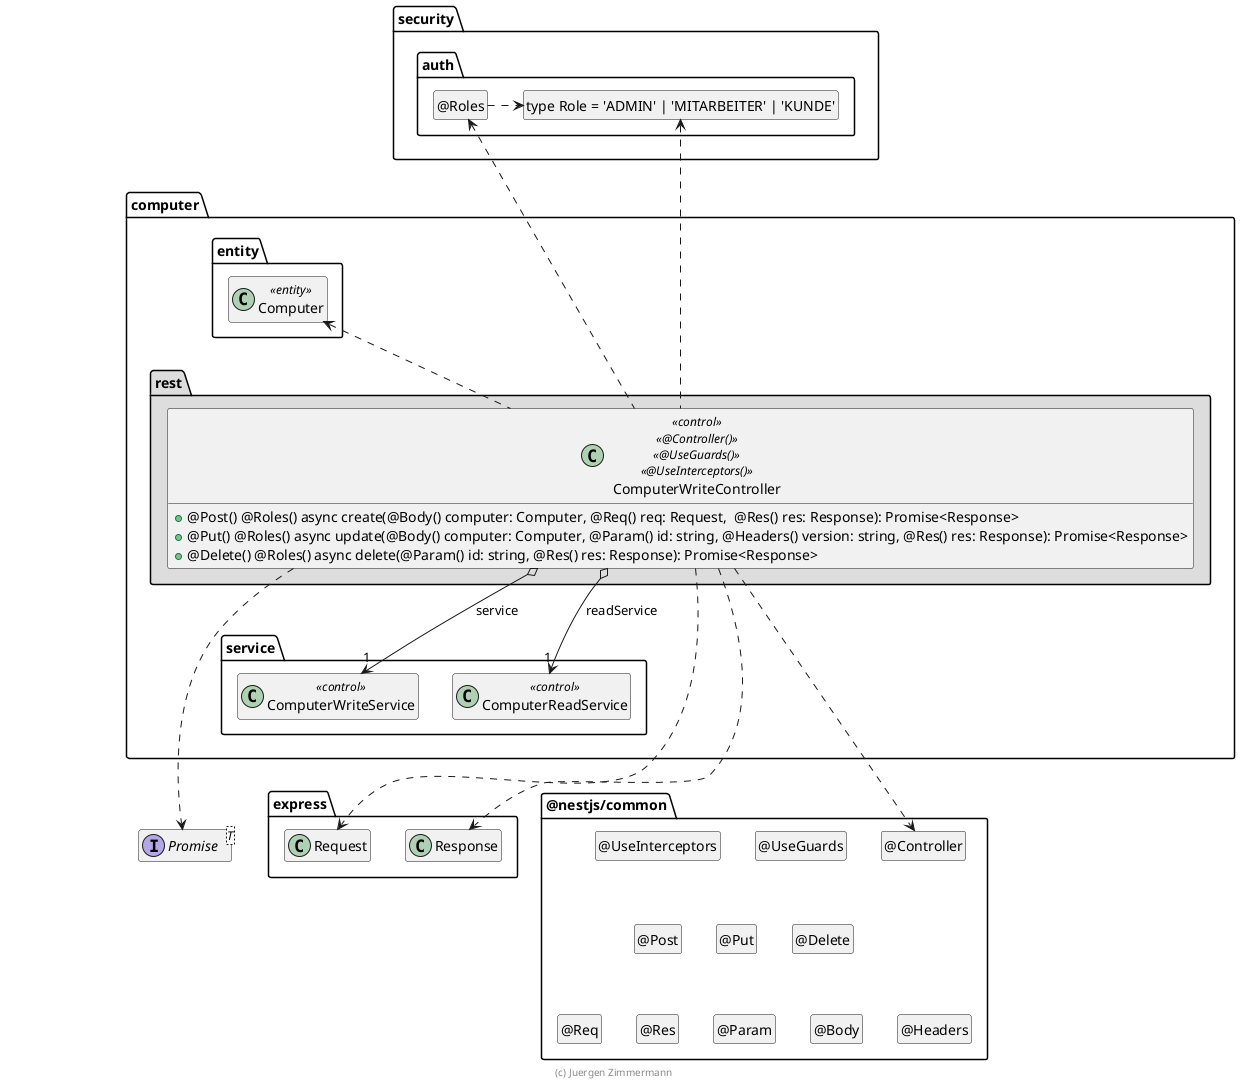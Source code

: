 ' Copyright (C) 2019 - present Juergen Zimmermann, Hochschule Karlsruhe
'
' This program is free software: you can redistribute it and/or modify
' it under the terms of the GNU General Public License as published by
' the Free Software Foundation, either version 3 of the License, or
' (at your option) any later version.
'
' This program is distributed in the hope that it will be useful,
' but WITHOUT ANY WARRANTY; without even the implied warranty of
' MERCHANTABILITY or FITNESS FOR A PARTICULAR PURPOSE.  See the
' GNU General Public License for more details.
'
' You should have received a copy of the GNU General Public License
' along with this program.  If not, see <https://www.gnu.org/licenses/>.

' Preview durch <Alt>d

@startuml Controller-Klasse

interface Promise<T>

package @nestjs/common {
  class "@Controller" as Controller
  hide Controller circle

  class "@UseGuards" as UseGuards
  hide UseGuards circle

  class "@UseInterceptors" as UseInterceptors
  hide UseInterceptors circle

  class "@Post" as Post
  hide Post circle

  class "@Put" as Put
  hide Put circle

  class "@Delete" as Delete
  hide Delete circle

  class "@Req" as Req
  hide Req circle

  class "@Res" as Res
  hide Res circle

  class "@Param" as Param
  hide Param circle

  class "@Body" as Body
  hide Body circle

  class "@Headers" as Headers
  hide Headers circle

  UseInterceptors .[hidden].> Post
  UseInterceptors .[hidden].> Put
  UseInterceptors .[hidden].> Delete

  Post .[hidden].> Req
  Post .[hidden].> Res
  Post .[hidden].> Param
  Post .[hidden].> Body
  Post .[hidden].> Headers
}

package express {
  class Request
  class Response

  Response .right[hidden].> Controller
}

package security.auth {
  class "type Role = 'ADMIN' | 'MITARBEITER' | 'KUNDE'" as Role
  hide Role circle

  class "@Roles" as Roles
  hide Roles circle

  Roles .right.> Role
}

package computer {
  package entity #FFFFFF {
    class Computer <<entity>>

    Computer .[hidden].> Promise
    Computer .[hidden].> Request
  }

  package service {
    class ComputerWriteService << control >>
    class ComputerReadService << control >>
  }

  package rest #DDDDDD {
    class ComputerWriteController << control >> << @Controller() >> << @UseGuards() >> << @UseInterceptors() >> {
      + @Post() @Roles() async create(@Body() computer: Computer, @Req() req: Request,  @Res() res: Response): Promise<Response>
      + @Put() @Roles() async update(@Body() computer: Computer, @Param() id: string, @Headers() version: string, @Res() res: Response): Promise<Response>
      + @Delete() @Roles() async delete(@Param() id: string, @Res() res: Response): Promise<Response>
    }

    ComputerWriteController o--> "1" ComputerWriteService : service
    ComputerWriteController o--> "1" ComputerReadService : readService
    ComputerWriteController ..up> Computer

    ComputerWriteController ..> Controller

    ComputerWriteController .up.> Roles
    ComputerWriteController .up.> Role

    ComputerWriteController ..> Request
    ComputerWriteController ..> Response
    ComputerWriteController ..> Promise

    Computer .up[hidden].> Roles
    ComputerWriteService .[hidden].> Request
    ComputerWriteService .[hidden].> Promise
  }
}

hide empty members

footer (c) Juergen Zimmermann

@enduml
